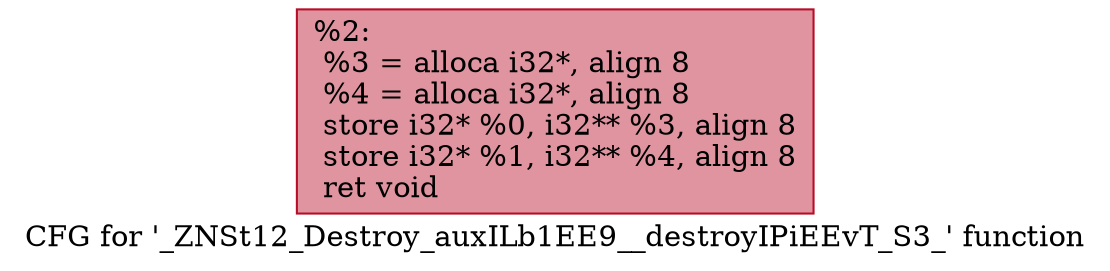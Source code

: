 digraph "CFG for '_ZNSt12_Destroy_auxILb1EE9__destroyIPiEEvT_S3_' function" {
	label="CFG for '_ZNSt12_Destroy_auxILb1EE9__destroyIPiEEvT_S3_' function";

	Node0x559aeaacd890 [shape=record,color="#b70d28ff", style=filled, fillcolor="#b70d2870",label="{%2:\l  %3 = alloca i32*, align 8\l  %4 = alloca i32*, align 8\l  store i32* %0, i32** %3, align 8\l  store i32* %1, i32** %4, align 8\l  ret void\l}"];
}
